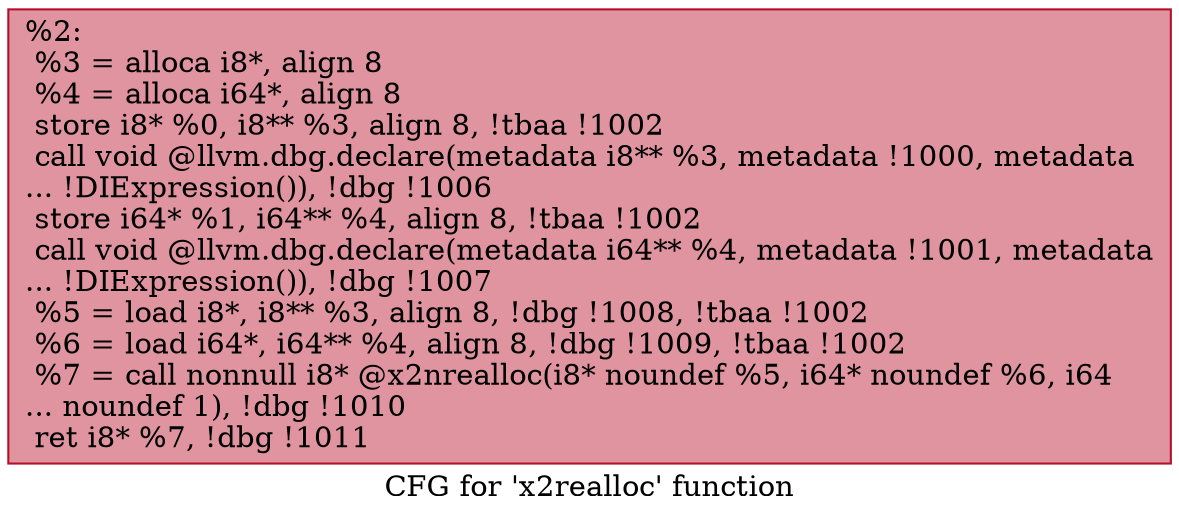 digraph "CFG for 'x2realloc' function" {
	label="CFG for 'x2realloc' function";

	Node0x234be00 [shape=record,color="#b70d28ff", style=filled, fillcolor="#b70d2870",label="{%2:\l  %3 = alloca i8*, align 8\l  %4 = alloca i64*, align 8\l  store i8* %0, i8** %3, align 8, !tbaa !1002\l  call void @llvm.dbg.declare(metadata i8** %3, metadata !1000, metadata\l... !DIExpression()), !dbg !1006\l  store i64* %1, i64** %4, align 8, !tbaa !1002\l  call void @llvm.dbg.declare(metadata i64** %4, metadata !1001, metadata\l... !DIExpression()), !dbg !1007\l  %5 = load i8*, i8** %3, align 8, !dbg !1008, !tbaa !1002\l  %6 = load i64*, i64** %4, align 8, !dbg !1009, !tbaa !1002\l  %7 = call nonnull i8* @x2nrealloc(i8* noundef %5, i64* noundef %6, i64\l... noundef 1), !dbg !1010\l  ret i8* %7, !dbg !1011\l}"];
}

